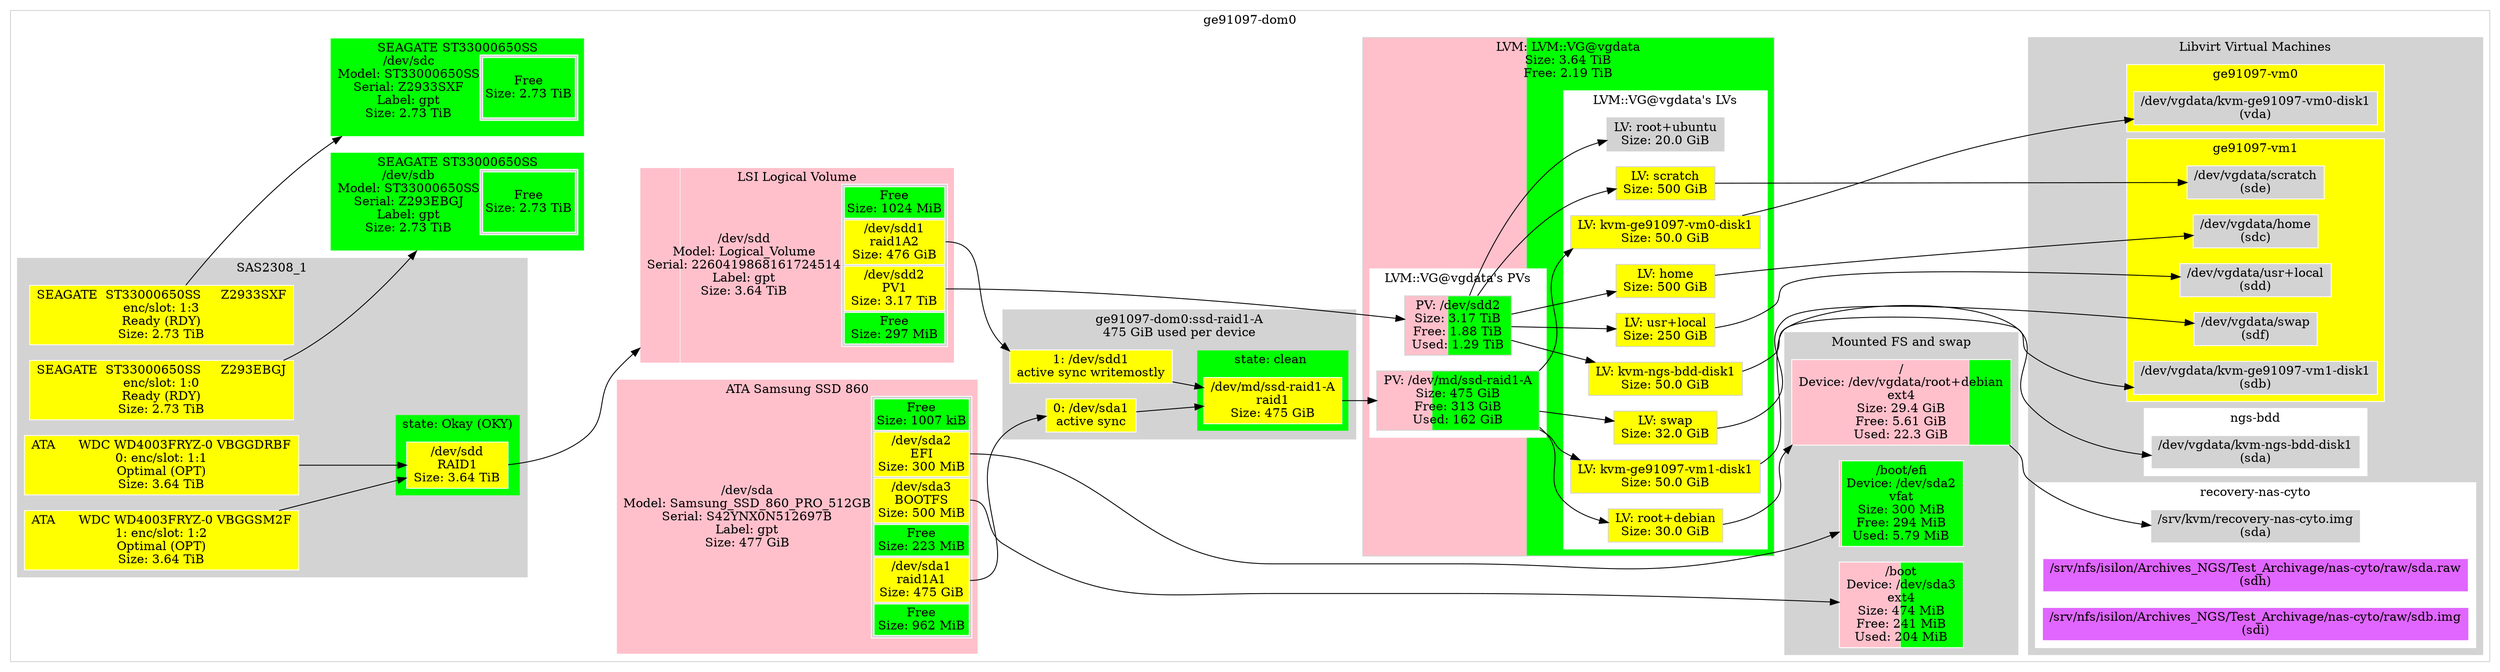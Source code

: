 digraph "ge91097-dom0"{ // HEADER: MACHINE
	rankdir=LR; // HEADER: MACHINE
	subgraph "cluster_machine@ge91097-dom0" {
		style=filled;
		color=lightgrey;
		fillcolor=white;
		node [style=filled,color=white,fillcolor=white,shape=rectangle];
			{ "machine@ge91097-dom0|Partition::GPT@sda" [
				label=<<TABLE BORDER="0" CELLPADDING="0" CELLSPACING="0">
						<TR> <TD COLSPAN="2">ATA Samsung SSD 860</TD> </TR><TR><TD >/dev/sda<BR/>Model: Samsung_SSD_860_PRO_512GB<BR/>Serial: S42YNX0N512697B<BR/>Label: gpt<BR/>Size: 477 GiB</TD>    <TD BGCOLOR="lightgrey">
						<TABLE >
							<TR>
								<TD bgcolor="green">
								Free<BR/>Size: 1007 kiB
								</TD>
							</TR>
							<TR>
								<TD PORT="2" BGCOLOR="yellow">
								/dev/sda2<BR/>EFI<BR/>Size: 300 MiB
								</TD>
							</TR>
							<TR>
								<TD PORT="3" BGCOLOR="yellow">
								/dev/sda3<BR/>BOOTFS<BR/>Size: 500 MiB
								</TD>
							</TR>
							<TR>
								<TD bgcolor="green">
								Free<BR/>Size: 223 MiB
								</TD>
							</TR>
							<TR>
								<TD PORT="1" BGCOLOR="yellow">
								/dev/sda1<BR/>raid1A1<BR/>Size: 475 GiB
								</TD>
							</TR>
							<TR>
								<TD bgcolor="green">
								Free<BR/>Size: 962 MiB
								</TD>
							</TR>
						</TABLE>
						</TD> </TR><TR> <TD COLSPAN="2"> </TD> </TR>
					</TABLE>
				>;
				// Style node
				color=white;
				fillcolor=lightgrey;
				shape="rectangle";
				style=striped;
				fillcolor="green;0.000002:pink;0.000614:pink;0.001024:green;0.000457:pink;0.995933:green;0.001970";
			]; }
			{ "machine@ge91097-dom0|Partition::GPT@sdb" [
				label=<<TABLE BORDER="0" CELLPADDING="0" CELLSPACING="0">
						<TR> <TD COLSPAN="2">SEAGATE ST33000650SS</TD> </TR><TR><TD >/dev/sdb<BR/>Model: ST33000650SS<BR/>Serial: Z293EBGJ<BR/>Label: gpt<BR/>Size: 2.73 TiB</TD>    <TD BGCOLOR="lightgrey">
						<TABLE >
							<TR>
								<TD bgcolor="green">
								Free<BR/>Size: 2.73 TiB
								</TD>
							</TR>
						</TABLE>
						</TD> </TR><TR> <TD COLSPAN="2"> </TD> </TR>
					</TABLE>
				>;
				// Style node
				color=white;
				fillcolor=lightgrey;
				shape="rectangle";
				style=striped;
				fillcolor="green;1.000000";
			]; }
			{ "machine@ge91097-dom0|Partition::GPT@sdc" [
				label=<<TABLE BORDER="0" CELLPADDING="0" CELLSPACING="0">
						<TR> <TD COLSPAN="2">SEAGATE ST33000650SS</TD> </TR><TR><TD >/dev/sdc<BR/>Model: ST33000650SS<BR/>Serial: Z2933SXF<BR/>Label: gpt<BR/>Size: 2.73 TiB</TD>    <TD BGCOLOR="lightgrey">
						<TABLE >
							<TR>
								<TD bgcolor="green">
								Free<BR/>Size: 2.73 TiB
								</TD>
							</TR>
						</TABLE>
						</TD> </TR><TR> <TD COLSPAN="2"> </TD> </TR>
					</TABLE>
				>;
				// Style node
				color=white;
				fillcolor=lightgrey;
				shape="rectangle";
				style=striped;
				fillcolor="green;1.000000";
			]; }
			{ "machine@ge91097-dom0|Partition::GPT@sdd" [
				label=<<TABLE BORDER="0" CELLPADDING="0" CELLSPACING="0">
						<TR> <TD COLSPAN="2">LSI Logical Volume</TD> </TR><TR><TD >/dev/sdd<BR/>Model: Logical_Volume<BR/>Serial: 2260419868161724514<BR/>Label: gpt<BR/>Size: 3.64 TiB</TD>    <TD BGCOLOR="lightgrey">
						<TABLE >
							<TR>
								<TD bgcolor="green">
								Free<BR/>Size: 1024 MiB
								</TD>
							</TR>
							<TR>
								<TD PORT="1" BGCOLOR="yellow">
								/dev/sdd1<BR/>raid1A2<BR/>Size: 476 GiB
								</TD>
							</TR>
							<TR>
								<TD PORT="2" BGCOLOR="yellow">
								/dev/sdd2<BR/>PV1<BR/>Size: 3.17 TiB
								</TD>
							</TR>
							<TR>
								<TD bgcolor="green">
								Free<BR/>Size: 297 MiB
								</TD>
							</TR>
						</TABLE>
						</TD> </TR><TR> <TD COLSPAN="2"> </TD> </TR>
					</TABLE>
				>;
				// Style node
				color=white;
				fillcolor=lightgrey;
				shape="rectangle";
				style=striped;
				fillcolor="green;0.000268:pink;0.127775:pink;0.871878:green;0.000078";
			]; }
			subgraph "cluster_machine@ge91097-dom0|LVM::VG@vgdata" {
				style=filled;
				color=lightgrey;
				fillcolor=lightgrey;
				node [style=filled,color=lightgrey,fillcolor=lightgrey,shape=rectangle];
				subgraph "cluster_machine@ge91097-dom0|LVM::VG@vgdata|::PVs" {
					color=white;
					fillcolor=white;
					{ "machine@ge91097-dom0|LVM::VG@vgdata|::PVs|::PV@md127" [
						label="PV: /dev/md/ssd-raid1-A\nSize: 475 GiB\nFree: 313 GiB\nUsed: 162 GiB";
						style=striped;fillcolor="pink;0.341145.2:green"
					]; }
					{ "machine@ge91097-dom0|LVM::VG@vgdata|::PVs|::PV@sdd2" [
						label="PV: /dev/sdd2\nSize: 3.17 TiB\nFree: 1.88 TiB\nUsed: 1.29 TiB";
						style=striped;fillcolor="pink;0.406404.2:green"
					]; }
					label="LVM::VG@vgdata's PVs";
				}
				subgraph "cluster_machine@ge91097-dom0|LVM::VG@vgdata|::LVs" {
					color=white;
					fillcolor=white;
					{ "machine@ge91097-dom0|LVM::VG@vgdata|::LVs|::LV@home" [
						label="LV: home\nSize: 500 GiB";
						fillcolor="yellow"
					]; }
					{ "machine@ge91097-dom0|LVM::VG@vgdata|::LVs|::LV@kvm-ge91097-vm0-disk1" [
						label="LV: kvm-ge91097-vm0-disk1\nSize: 50.0 GiB";
						fillcolor="yellow"
					]; }
					{ "machine@ge91097-dom0|LVM::VG@vgdata|::LVs|::LV@kvm-ge91097-vm1-disk1" [
						label="LV: kvm-ge91097-vm1-disk1\nSize: 50.0 GiB";
						fillcolor="yellow"
					]; }
					{ "machine@ge91097-dom0|LVM::VG@vgdata|::LVs|::LV@kvm-ngs-bdd-disk1" [
						label="LV: kvm-ngs-bdd-disk1\nSize: 50.0 GiB";
						fillcolor="yellow"
					]; }
					{ "machine@ge91097-dom0|LVM::VG@vgdata|::LVs|::LV@root+debian" [
						label="LV: root+debian\nSize: 30.0 GiB";
						fillcolor="yellow"
					]; }
					{ "machine@ge91097-dom0|LVM::VG@vgdata|::LVs|::LV@root+ubuntu" [
						label="LV: root+ubuntu\nSize: 20.0 GiB";
						fillcolor="lightgrey"
					]; }
					{ "machine@ge91097-dom0|LVM::VG@vgdata|::LVs|::LV@scratch" [
						label="LV: scratch\nSize: 500 GiB";
						fillcolor="yellow"
					]; }
					{ "machine@ge91097-dom0|LVM::VG@vgdata|::LVs|::LV@swap" [
						label="LV: swap\nSize: 32.0 GiB";
						fillcolor="yellow"
					]; }
					{ "machine@ge91097-dom0|LVM::VG@vgdata|::LVs|::LV@usr+local" [
						label="LV: usr+local\nSize: 250 GiB";
						fillcolor="yellow"
					]; }
					label="LVM::VG@vgdata's LVs";
				}
				label="LVM: LVM::VG@vgdata\nSize: 3.64 TiB\nFree: 2.19 TiB";
				style=striped;fillcolor="pink;0.398080.2:green"
			}
			subgraph "cluster_machine@ge91097-dom0|RAID::MD@md127" {
				style=filled;
				color=lightgrey;
				fillcolor=lightgrey;
				node [style=filled,color=white,fillcolor=lightgrey,shape=rectangle];
				subgraph "cluster_machine@ge91097-dom0|RAID::MD@md127|::State" {
					{ "machine@ge91097-dom0|RAID::MD@md127|::State|::RaidDevice@md127" [
						label="/dev/md/ssd-raid1-A\nraid1\nSize: 475 GiB";
						fillcolor="yellow"
					]; }
					label="state: clean ";
					shape=oval
					fillcolor=green
				}
				{ "machine@ge91097-dom0|RAID::MD@md127|::Device@sda1" [
					label="0: /dev/sda1\nactive sync";
					fillcolor=yellow
				]; }
				{ "machine@ge91097-dom0|RAID::MD@md127|::Device@sdd1" [
					label="1: /dev/sdd1\nactive sync writemostly";
					fillcolor=yellow
				]; }
				label="ge91097-dom0:ssd-raid1-A\n475 GiB used per device";
			}
			subgraph "cluster_machine@ge91097-dom0|RAID::LSI::SASIrcu@0" {
				style=filled;
				color=lightgrey;
				fillcolor=lightgrey;
				node [style=filled,color=white,fillcolor=lightgrey,shape=rectangle];
				{ "machine@ge91097-dom0|RAID::LSI::SASIrcu@0|::RawDevice@LSISASIrcu@1:0" [
					label="SEAGATE  ST33000650SS     Z293EBGJ\nenc/slot: 1:0\nReady (RDY)\nSize: 2.73 TiB";
					fillcolor=yellow
				]; }
				{ "machine@ge91097-dom0|RAID::LSI::SASIrcu@0|::RawDevice@LSISASIrcu@1:1" [
					label="ATA      WDC WD4003FRYZ-0 VBGGDRBF\n0: enc/slot: 1:1\nOptimal (OPT)\nSize: 3.64 TiB";
					fillcolor=yellow
				]; }
				{ "machine@ge91097-dom0|RAID::LSI::SASIrcu@0|::RawDevice@LSISASIrcu@1:2" [
					label="ATA      WDC WD4003FRYZ-0 VBGGSM2F\n1: enc/slot: 1:2\nOptimal (OPT)\nSize: 3.64 TiB";
					fillcolor=yellow
				]; }
				{ "machine@ge91097-dom0|RAID::LSI::SASIrcu@0|::RawDevice@LSISASIrcu@1:3" [
					label="SEAGATE  ST33000650SS     Z2933SXF\nenc/slot: 1:3\nReady (RDY)\nSize: 2.73 TiB";
					fillcolor=yellow
				]; }
				subgraph "cluster_machine@ge91097-dom0|RAID::LSI::SASIrcu@0|::State@sdd" {
					{ "machine@ge91097-dom0|RAID::LSI::SASIrcu@0|::State@sdd|::RaidDevice@1" [
						label="/dev/sdd\nRAID1\nSize: 3.64 TiB";
						fillcolor="yellow"
					]; }
					label="state: Okay (OKY)";
					shape=oval
					fillcolor=green
				}
				label="SAS2308_1";
			}
			subgraph "cluster_machine@ge91097-dom0|FS" {
				style=filled;
				color=lightgrey;
				fillcolor=lightgrey;
				node [style=filled,color=white,fillcolor=lightgrey,shape=rectangle];
				{ "machine@ge91097-dom0|FS|::FS@/" [
					label="/\nDevice: /dev/vgdata/root+debian\next4\nSize: 29.4 GiB\nFree: 5.61 GiB\nUsed: 22.3 GiB";
					style=striped;fillcolor="pink;0.808766.2:green"
				]; }
				{ "machine@ge91097-dom0|FS|::FS@/boot/efi" [
					label="/boot/efi\nDevice: /dev/sda2\nvfat\nSize: 300 MiB\nFree: 294 MiB\nUsed: 5.79 MiB";
					style=striped;fillcolor="pink;0.019308.2:green"
				]; }
				{ "machine@ge91097-dom0|FS|::FS@/boot" [
					label="/boot\nDevice: /dev/sda3\next4\nSize: 474 MiB\nFree: 241 MiB\nUsed: 204 MiB";
					style=striped;fillcolor="pink;0.492481.2:green"
				]; }
				subgraph "cluster_machine@ge91097-dom0|FS|::AllSWAP@@FS@SWAP" {
					style=filled;
					color=white
					fillcolor=lightgrey;
					node [style=filled,color=white,fillcolor=lightgrey,shape=rectangle];
					label="SWAP\nSize: 0 B\nFree: 0 B\nUsed: 0 B";
					style=striped;fillcolor="green"
				}
				label="Mounted FS and swap";
			}
			subgraph "cluster_machine@ge91097-dom0|Libvirt" {
				style=filled;
				color=lightgrey;
				fillcolor=lightgrey;
				node [style=filled,color=white,fillcolor=lightgrey,shape=rectangle];
				subgraph "cluster_machine@ge91097-dom0|Libvirt|::VM@ge91097-vm0" {
					color=white;
					fillcolor=white;
					{ "machine@ge91097-dom0|Libvirt|::VM@ge91097-vm0|::Block@vda" [
						label="/dev/vgdata/kvm-ge91097-vm0-disk1\n(vda)";
					]; }
					label="ge91097-vm0";
					fillcolor=yellow
				}
				subgraph "cluster_machine@ge91097-dom0|Libvirt|::VM@ge91097-vm1" {
					color=white;
					fillcolor=white;
					{ "machine@ge91097-dom0|Libvirt|::VM@ge91097-vm1|::Block@sdc" [
						label="/dev/vgdata/home\n(sdc)";
					]; }
					{ "machine@ge91097-dom0|Libvirt|::VM@ge91097-vm1|::Block@sdb" [
						label="/dev/vgdata/kvm-ge91097-vm1-disk1\n(sdb)";
					]; }
					{ "machine@ge91097-dom0|Libvirt|::VM@ge91097-vm1|::Block@sde" [
						label="/dev/vgdata/scratch\n(sde)";
					]; }
					{ "machine@ge91097-dom0|Libvirt|::VM@ge91097-vm1|::Block@sdf" [
						label="/dev/vgdata/swap\n(sdf)";
					]; }
					{ "machine@ge91097-dom0|Libvirt|::VM@ge91097-vm1|::Block@sdd" [
						label="/dev/vgdata/usr+local\n(sdd)";
					]; }
					label="ge91097-vm1";
					fillcolor=yellow
				}
				subgraph "cluster_machine@ge91097-dom0|Libvirt|::VM@ngs-bdd" {
					color=white;
					fillcolor=white;
					{ "machine@ge91097-dom0|Libvirt|::VM@ngs-bdd|::Block@sda" [
						label="/dev/vgdata/kvm-ngs-bdd-disk1\n(sda)";
					]; }
					label="ngs-bdd";
				}
				subgraph "cluster_machine@ge91097-dom0|Libvirt|::VM@recovery-nas-cyto" {
					color=white;
					fillcolor=white;
					{ "machine@ge91097-dom0|Libvirt|::VM@recovery-nas-cyto|::Block@sda" [
						label="/srv/kvm/recovery-nas-cyto.img\n(sda)";
					]; }
					{ "machine@ge91097-dom0|Libvirt|::VM@recovery-nas-cyto|::Block@sdh" [
						label="/srv/nfs/isilon/Archives_NGS/Test_Archivage/nas-cyto/raw/sda.raw\n(sdh)";
						fillcolor=mediumorchid1
					]; }
					{ "machine@ge91097-dom0|Libvirt|::VM@recovery-nas-cyto|::Block@sdi" [
						label="/srv/nfs/isilon/Archives_NGS/Test_Archivage/nas-cyto/raw/sdb.img\n(sdi)";
						fillcolor=mediumorchid1
					]; }
					label="recovery-nas-cyto";
				}
				label="Libvirt Virtual Machines";
			}
			// Links from LVM VG: LVM::VG@vgdata
			"machine@ge91097-dom0|LVM::VG@vgdata|::PVs|::PV@sdd2" -> "machine@ge91097-dom0|LVM::VG@vgdata|::LVs|::LV@home"
			"machine@ge91097-dom0|LVM::VG@vgdata|::PVs|::PV@md127" -> "machine@ge91097-dom0|LVM::VG@vgdata|::LVs|::LV@kvm-ge91097-vm0-disk1"
			"machine@ge91097-dom0|LVM::VG@vgdata|::PVs|::PV@md127" -> "machine@ge91097-dom0|LVM::VG@vgdata|::LVs|::LV@kvm-ge91097-vm1-disk1"
			"machine@ge91097-dom0|LVM::VG@vgdata|::PVs|::PV@sdd2" -> "machine@ge91097-dom0|LVM::VG@vgdata|::LVs|::LV@kvm-ngs-bdd-disk1"
			"machine@ge91097-dom0|LVM::VG@vgdata|::PVs|::PV@md127" -> "machine@ge91097-dom0|LVM::VG@vgdata|::LVs|::LV@root+debian"
			"machine@ge91097-dom0|LVM::VG@vgdata|::PVs|::PV@sdd2" -> "machine@ge91097-dom0|LVM::VG@vgdata|::LVs|::LV@root+ubuntu"
			"machine@ge91097-dom0|LVM::VG@vgdata|::PVs|::PV@sdd2" -> "machine@ge91097-dom0|LVM::VG@vgdata|::LVs|::LV@scratch"
			"machine@ge91097-dom0|LVM::VG@vgdata|::PVs|::PV@md127" -> "machine@ge91097-dom0|LVM::VG@vgdata|::LVs|::LV@swap"
			"machine@ge91097-dom0|LVM::VG@vgdata|::PVs|::PV@sdd2" -> "machine@ge91097-dom0|LVM::VG@vgdata|::LVs|::LV@usr+local"
			// Links from MD: /dev/md/ssd-raid1-A
			"machine@ge91097-dom0|RAID::MD@md127|::Device@sda1" -> "machine@ge91097-dom0|RAID::MD@md127|::State|::RaidDevice@md127"
			"machine@ge91097-dom0|RAID::MD@md127|::Device@sdd1" -> "machine@ge91097-dom0|RAID::MD@md127|::State|::RaidDevice@md127"
			// Links from MegaCli: Controller 0
			
			"machine@ge91097-dom0|RAID::LSI::SASIrcu@0|::RawDevice@LSISASIrcu@1:1" -> "machine@ge91097-dom0|RAID::LSI::SASIrcu@0|::State@sdd|::RaidDevice@1"
			"machine@ge91097-dom0|RAID::LSI::SASIrcu@0|::RawDevice@LSISASIrcu@1:2" -> "machine@ge91097-dom0|RAID::LSI::SASIrcu@0|::State@sdd|::RaidDevice@1"
			
			// Links for Partition::GPT@sda
			// TARGET LINK: ge91097-dom0 512110190592 sda "machine@ge91097-dom0|Partition::GPT@sda"
			// Links for Partition::Table
			// Links for Partition::Table::Part::Free@_1
			// Links for Partition::Table::Part::Data@sda2
			// Links for Partition::Table::Part::Data@sda3
			// Links for Partition::Table::Part::Free@_2
			// Links for Partition::Table::Part::Data@sda1
			// Links for Partition::Table::Part::Free@_3
			// Links for Partition::GPT@sdb
			"machine@ge91097-dom0|RAID::LSI::SASIrcu@0|::RawDevice@LSISASIrcu@1:0" -> "machine@ge91097-dom0|Partition::GPT@sdb"
			// Links for Partition::GPT@sdb
			// Links for Partition::Table
			// Links for Partition::Table::Part::Free@_1
			// Links for Partition::GPT@sdc
			"machine@ge91097-dom0|RAID::LSI::SASIrcu@0|::RawDevice@LSISASIrcu@1:3" -> "machine@ge91097-dom0|Partition::GPT@sdc"
			// Links for Partition::GPT@sdc
			// Links for Partition::Table
			// Links for Partition::Table::Part::Free@_1
			// Links for Partition::GPT@sdd
			"machine@ge91097-dom0|RAID::LSI::SASIrcu@0|::State@sdd|::RaidDevice@1" -> "machine@ge91097-dom0|Partition::GPT@sdd"
			// Links for Partition::GPT@sdd
			// Links for Partition::Table
			// Links for Partition::Table::Part::Free@_1
			// Links for Partition::Table::Part::Data@sdd1
			// Links for Partition::Table::Part::Data@sdd2
			// Links for Partition::Table::Part::Free@_2
			// Links for LVM VG: LVM::VG@vgdata
			// Links for LVM::VG::PVs
			// Links for LVM::VG::PVs::PV@md127
			"machine@ge91097-dom0|RAID::MD@md127|::State|::RaidDevice@md127" -> "machine@ge91097-dom0|LVM::VG@vgdata|::PVs|::PV@md127"
			// Links for LVM::VG::PVs::PV@md127
			// Links for LVM::VG::PVs::PV@sdd2
			"machine@ge91097-dom0|Partition::GPT@sdd":"2" -> "machine@ge91097-dom0|LVM::VG@vgdata|::PVs|::PV@sdd2"
			// Links for LVM::VG::PVs::PV@sdd2
			// Links for LVM::VG::LVs
			// Links for LVM::VG::LVs::LV@home
			// Links for LVM::VG::LVs::LV@kvm-ge91097-vm0-disk1
			// Links for LVM::VG::LVs::LV@kvm-ge91097-vm1-disk1
			// Links for LVM::VG::LVs::LV@kvm-ngs-bdd-disk1
			// Links for LVM::VG::LVs::LV@root+debian
			// Links for LVM::VG::LVs::LV@root+ubuntu
			// Links for LVM::VG::LVs::LV@scratch
			// Links for LVM::VG::LVs::LV@swap
			// Links for LVM::VG::LVs::LV@usr+local
			// Links for MD: /dev/md/ssd-raid1-A
			// Links for RAID::MD::State
			// Links for RAID::MD::State::RaidDevice@md127
			// Links for RAID::MD::Device@sda1
			"machine@ge91097-dom0|Partition::GPT@sda":"1" -> "machine@ge91097-dom0|RAID::MD@md127|::Device@sda1"
			// Links for RAID::MD::Device@sda1
			// Links for RAID::MD::Device@sdd1
			"machine@ge91097-dom0|Partition::GPT@sdd":"1" -> "machine@ge91097-dom0|RAID::MD@md127|::Device@sdd1"
			// Links for RAID::MD::Device@sdd1
			// Links for MegaCli: Controller 0
			// Links for RAID::LSI::SASIrcu::RawDevice@LSISASIrcu@1:0
			// Links for RAID::LSI::SASIrcu::RawDevice@LSISASIrcu@1:1
			// Links for RAID::LSI::SASIrcu::RawDevice@LSISASIrcu@1:2
			// Links for RAID::LSI::SASIrcu::RawDevice@LSISASIrcu@1:3
			// Links for RAID::LSI::SASIrcu::State@sdd
			// Links for RAID::LSI::SASIrcu::State::RaidDevice@1
			// Links for FS
			// Links for FS::FS@/
			"machine@ge91097-dom0|LVM::VG@vgdata|::LVs|::LV@root+debian" -> "machine@ge91097-dom0|FS|::FS@/"
			// Links for FS::FS@/
			// Links for FS::FS@/boot/efi
			"machine@ge91097-dom0|Partition::GPT@sda":"2" -> "machine@ge91097-dom0|FS|::FS@/boot/efi"
			// Links for FS::FS@/boot/efi
			// Links for FS::FS@/boot
			"machine@ge91097-dom0|Partition::GPT@sda":"3" -> "machine@ge91097-dom0|FS|::FS@/boot"
			// Links for FS::FS@/boot
			// Links for FS::AllSWAP@@FS@SWAP
			// Links for Libvirt Virtual Machines
			// Links for Libvirt::VM@ge91097-vm0
			// Links for Libvirt::VM::Block@vda
			"machine@ge91097-dom0|LVM::VG@vgdata|::LVs|::LV@kvm-ge91097-vm0-disk1" -> "machine@ge91097-dom0|Libvirt|::VM@ge91097-vm0|::Block@vda"
			// Links for Libvirt::VM::Block@vda
			// Links for Libvirt::VM@ge91097-vm1
			// Links for Libvirt::VM::Block@sdc
			"machine@ge91097-dom0|LVM::VG@vgdata|::LVs|::LV@home" -> "machine@ge91097-dom0|Libvirt|::VM@ge91097-vm1|::Block@sdc"
			// Links for Libvirt::VM::Block@sdc
			// Links for Libvirt::VM::Block@sdb
			"machine@ge91097-dom0|LVM::VG@vgdata|::LVs|::LV@kvm-ge91097-vm1-disk1" -> "machine@ge91097-dom0|Libvirt|::VM@ge91097-vm1|::Block@sdb"
			// Links for Libvirt::VM::Block@sdb
			// Links for Libvirt::VM::Block@sde
			"machine@ge91097-dom0|LVM::VG@vgdata|::LVs|::LV@scratch" -> "machine@ge91097-dom0|Libvirt|::VM@ge91097-vm1|::Block@sde"
			// Links for Libvirt::VM::Block@sde
			// Links for Libvirt::VM::Block@sdf
			"machine@ge91097-dom0|LVM::VG@vgdata|::LVs|::LV@swap" -> "machine@ge91097-dom0|Libvirt|::VM@ge91097-vm1|::Block@sdf"
			// Links for Libvirt::VM::Block@sdf
			// Links for Libvirt::VM::Block@sdd
			"machine@ge91097-dom0|LVM::VG@vgdata|::LVs|::LV@usr+local" -> "machine@ge91097-dom0|Libvirt|::VM@ge91097-vm1|::Block@sdd"
			// Links for Libvirt::VM::Block@sdd
			// Links for Libvirt::VM@ngs-bdd
			// Links for Libvirt::VM::Block@sda
			"machine@ge91097-dom0|LVM::VG@vgdata|::LVs|::LV@kvm-ngs-bdd-disk1" -> "machine@ge91097-dom0|Libvirt|::VM@ngs-bdd|::Block@sda"
			// Links for Libvirt::VM::Block@sda
			// Links for Libvirt::VM@recovery-nas-cyto
			// Links for Libvirt::VM::Block@sda
			"machine@ge91097-dom0|FS|::FS@/" -> "machine@ge91097-dom0|Libvirt|::VM@recovery-nas-cyto|::Block@sda"
			// Links for Libvirt::VM::Block@sda
			// Links for Libvirt::VM::Block@sdh
			// Links for Libvirt::VM::Block@sdi
		label="ge91097-dom0";
	}
} // FOOTER: MACHINE
